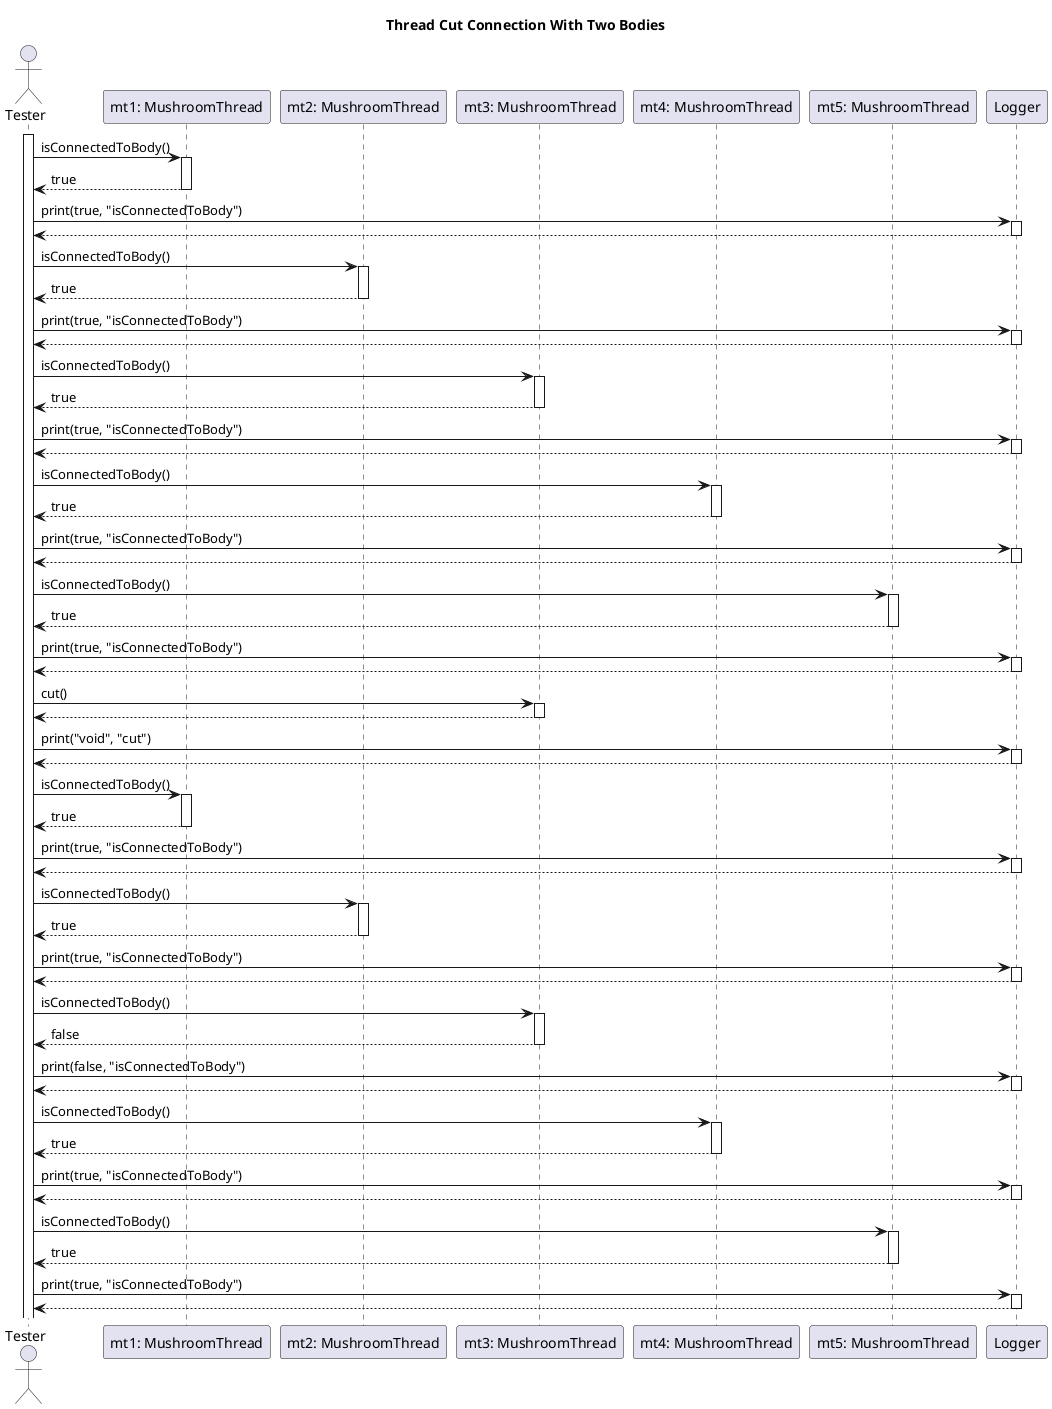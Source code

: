 @startuml  Cut Connection With Two Bodies

title Thread Cut Connection With Two Bodies

actor "Tester" as tester

participant "mt1: MushroomThread" as mt1
participant "mt2: MushroomThread" as mt2
participant "mt3: MushroomThread" as mt3
participant "mt4: MushroomThread" as mt4
participant "mt5: MushroomThread" as mt5

participant "Logger" as logger

activate tester

tester -> mt1: isConnectedToBody()
activate mt1
mt1 --> tester: true
deactivate mt1

tester -> logger: print(true, "isConnectedToBody")
activate logger
logger --> tester
deactivate logger

tester -> mt2: isConnectedToBody()
activate mt2
mt2 --> tester: true
deactivate mt2

tester -> logger: print(true, "isConnectedToBody")
activate logger
logger --> tester
deactivate logger

tester -> mt3: isConnectedToBody()
activate mt3
mt3 --> tester: true
deactivate mt3

tester -> logger: print(true, "isConnectedToBody")
activate logger
logger --> tester
deactivate logger

tester -> mt4: isConnectedToBody()
activate mt4
mt4 --> tester: true
deactivate mt4

tester -> logger: print(true, "isConnectedToBody")
activate logger
logger --> tester
deactivate logger

tester -> mt5: isConnectedToBody()
activate mt5
mt5 --> tester: true
deactivate mt5

tester -> logger: print(true, "isConnectedToBody")
activate logger
logger --> tester
deactivate logger

tester -> mt3: cut()
activate mt3
mt3 --> tester
deactivate mt3

tester -> logger: print("void", "cut")
activate logger
logger --> tester
deactivate logger

tester -> mt1: isConnectedToBody()
activate mt1
mt1 --> tester: true
deactivate mt1

tester -> logger: print(true, "isConnectedToBody")
activate logger
logger --> tester
deactivate logger

tester -> mt2: isConnectedToBody()
activate mt2
mt2 --> tester: true
deactivate mt2

tester -> logger: print(true, "isConnectedToBody")
activate logger
logger --> tester
deactivate logger

tester -> mt3: isConnectedToBody()
activate mt3
mt3 --> tester: false
deactivate mt3

tester -> logger: print(false, "isConnectedToBody")
activate logger
logger --> tester
deactivate logger

tester -> mt4: isConnectedToBody()
activate mt4
mt4 --> tester: true
deactivate mt4

tester -> logger: print(true, "isConnectedToBody")
activate logger
logger --> tester
deactivate logger

tester -> mt5: isConnectedToBody()
activate mt5
mt5 --> tester: true
deactivate mt5

tester -> logger: print(true, "isConnectedToBody")
activate logger
logger --> tester
deactivate logger

@enduml